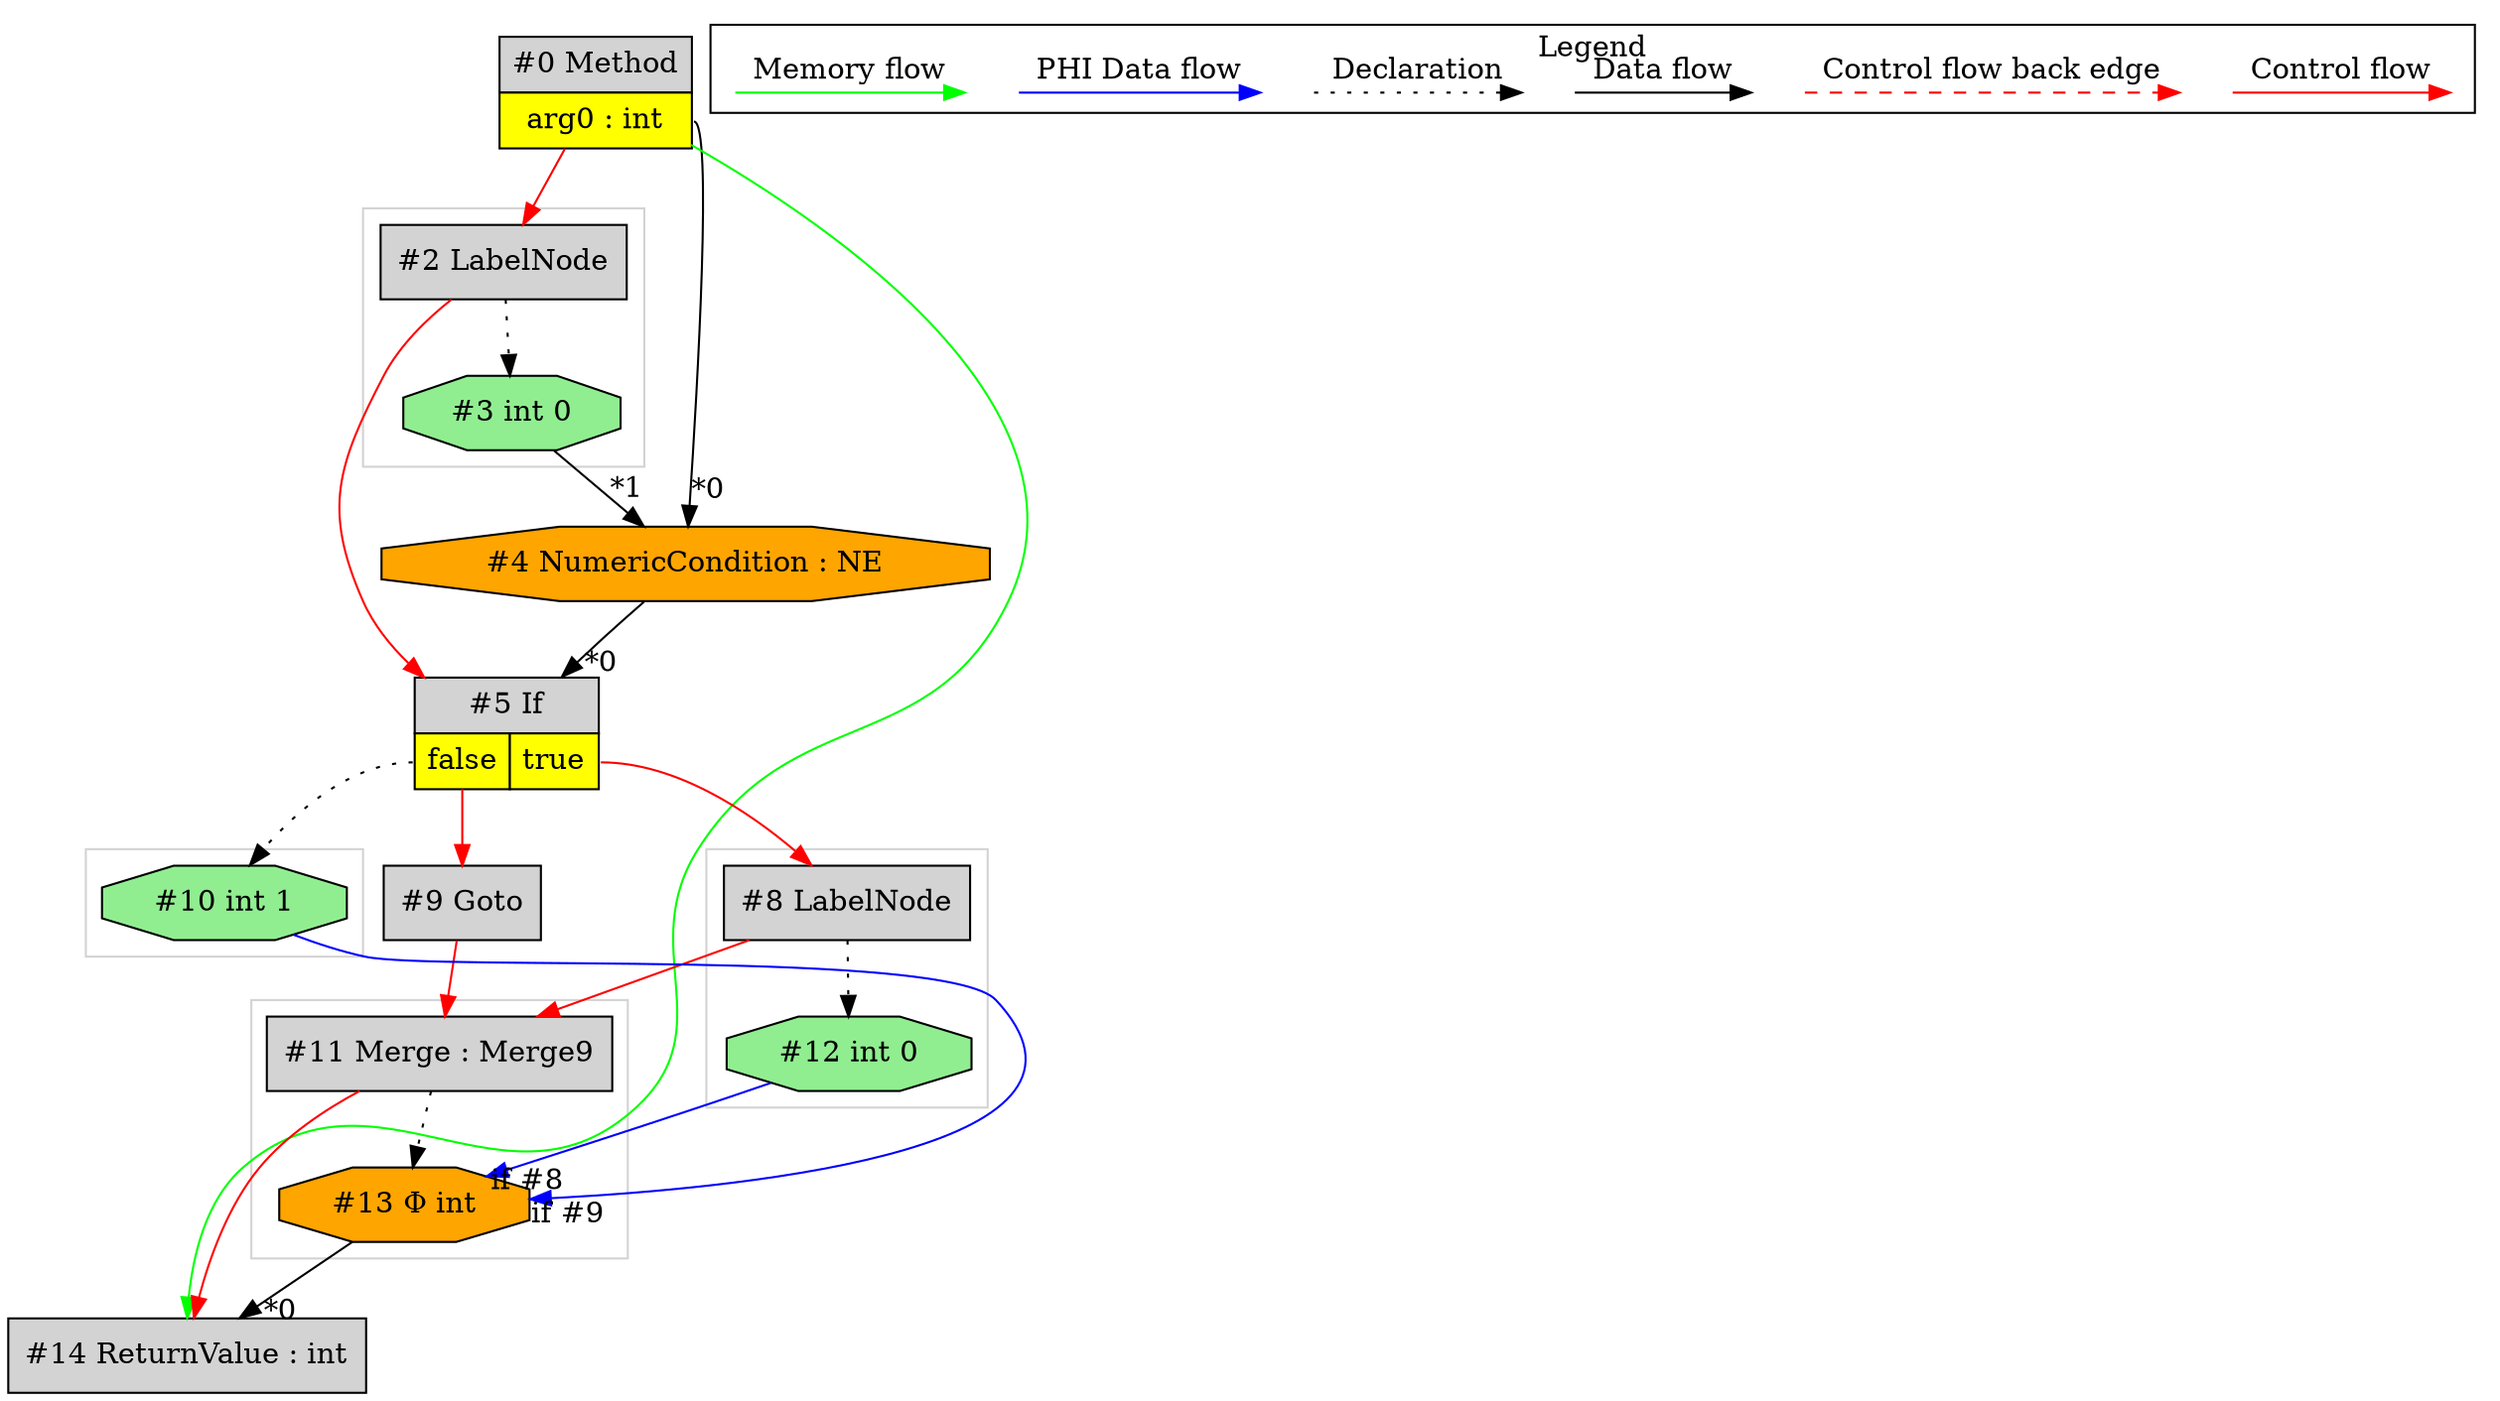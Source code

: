 digraph {
 ordering="in";
 node0[margin="0", label=<<table border="0" cellborder="1" cellspacing="0" cellpadding="5"><tr><td colspan="1">#0 Method</td></tr><tr><td port="prj1" bgcolor="yellow">arg0 : int</td></tr></table>>,shape=none, fillcolor=lightgrey, style=filled];
 node2[label="#2 LabelNode",shape=box, fillcolor=lightgrey, style=filled];
 node0 -> node2[labeldistance=2, color=red, fontcolor=red];
 node5[margin="0", label=<<table border="0" cellborder="1" cellspacing="0" cellpadding="5"><tr><td colspan="2">#5 If</td></tr><tr><td port="prj7" bgcolor="yellow">false</td><td port="prj6" bgcolor="yellow">true</td></tr></table>>,shape=none, fillcolor=lightgrey, style=filled];
 node4 -> node5[headlabel="*0", labeldistance=2];
 node2 -> node5[labeldistance=2, color=red, fontcolor=red];
 node4[label="#4 NumericCondition : NE",shape=octagon, fillcolor=orange, style=filled];
 node0:prj1 -> node4[headlabel="*0", labeldistance=2];
 node3 -> node4[headlabel="*1", labeldistance=2];
 node3[label="#3 int 0",shape=octagon, fillcolor=lightgreen, style=filled];
 node2 -> node3[style=dotted];
 node9[label="#9 Goto",shape=box, fillcolor=lightgrey, style=filled];
 node5:prj7 -> node9[labeldistance=2, color=red, fontcolor=red];
 node11[label="#11 Merge : Merge9",shape=box, fillcolor=lightgrey, style=filled];
 node9 -> node11[labeldistance=2, color=red, fontcolor=red];
 node8 -> node11[labeldistance=2, color=red, fontcolor=red];
 node8[label="#8 LabelNode",shape=box, fillcolor=lightgrey, style=filled];
 node5:prj6 -> node8[labeldistance=2, color=red, fontcolor=red];
 node12[label="#12 int 0",shape=octagon, fillcolor=lightgreen, style=filled];
 node8 -> node12[style=dotted];
 node13[label="#13 Φ int",shape=octagon, fillcolor=orange, style=filled];
 node11 -> node13[style=dotted];
 node10 -> node13[headlabel="if #9", labeldistance=2, color=blue, constraint=false];
 node12 -> node13[headlabel="if #8", labeldistance=2, color=blue, constraint=false];
 node10[label="#10 int 1",shape=octagon, fillcolor=lightgreen, style=filled];
 node5:prj7 -> node10[style=dotted];
 node14[label="#14 ReturnValue : int",shape=box, fillcolor=lightgrey, style=filled];
 node13 -> node14[headlabel="*0", labeldistance=2];
 node11 -> node14[labeldistance=2, color=red, fontcolor=red];
 node0 -> node14[labeldistance=2, color=green, constraint=false];
 subgraph cluster_0 {
  color=lightgray;
  node8;
  node12;
 }
 subgraph cluster_1 {
  color=lightgray;
  node11;
  node13;
 }
 subgraph cluster_2 {
  color=lightgray;
  node2;
  node3;
 }
 subgraph cluster_3 {
  color=lightgray;
  node10;
 }
 subgraph cluster_000 {
  label = "Legend";
  node [shape=point]
  {
   rank=same;
   c0 [style = invis];
   c1 [style = invis];
   c2 [style = invis];
   c3 [style = invis];
   d0 [style = invis];
   d1 [style = invis];
   d2 [style = invis];
   d3 [style = invis];
   d4 [style = invis];
   d5 [style = invis];
   d6 [style = invis];
   d7 [style = invis];
  }
  c0 -> c1 [label="Control flow", style=solid, color=red]
  c2 -> c3 [label="Control flow back edge", style=dashed, color=red]
  d0 -> d1 [label="Data flow"]
  d2 -> d3 [label="Declaration", style=dotted]
  d4 -> d5 [label="PHI Data flow", color=blue]
  d6 -> d7 [label="Memory flow", color=green]
 }

}

